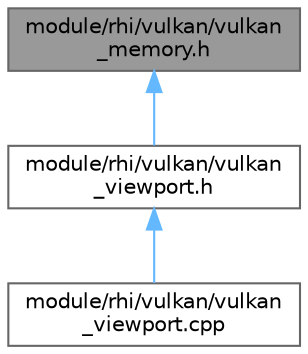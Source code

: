 digraph "module/rhi/vulkan/vulkan_memory.h"
{
 // LATEX_PDF_SIZE
  bgcolor="transparent";
  edge [fontname=Helvetica,fontsize=10,labelfontname=Helvetica,labelfontsize=10];
  node [fontname=Helvetica,fontsize=10,shape=box,height=0.2,width=0.4];
  Node1 [id="Node000001",label="module/rhi/vulkan/vulkan\l_memory.h",height=0.2,width=0.4,color="gray40", fillcolor="grey60", style="filled", fontcolor="black",tooltip=" "];
  Node1 -> Node2 [id="edge1_Node000001_Node000002",dir="back",color="steelblue1",style="solid",tooltip=" "];
  Node2 [id="Node000002",label="module/rhi/vulkan/vulkan\l_viewport.h",height=0.2,width=0.4,color="grey40", fillcolor="white", style="filled",URL="$vulkan__viewport_8h.html",tooltip=" "];
  Node2 -> Node3 [id="edge2_Node000002_Node000003",dir="back",color="steelblue1",style="solid",tooltip=" "];
  Node3 [id="Node000003",label="module/rhi/vulkan/vulkan\l_viewport.cpp",height=0.2,width=0.4,color="grey40", fillcolor="white", style="filled",URL="$vulkan__viewport_8cpp.html",tooltip=" "];
}
